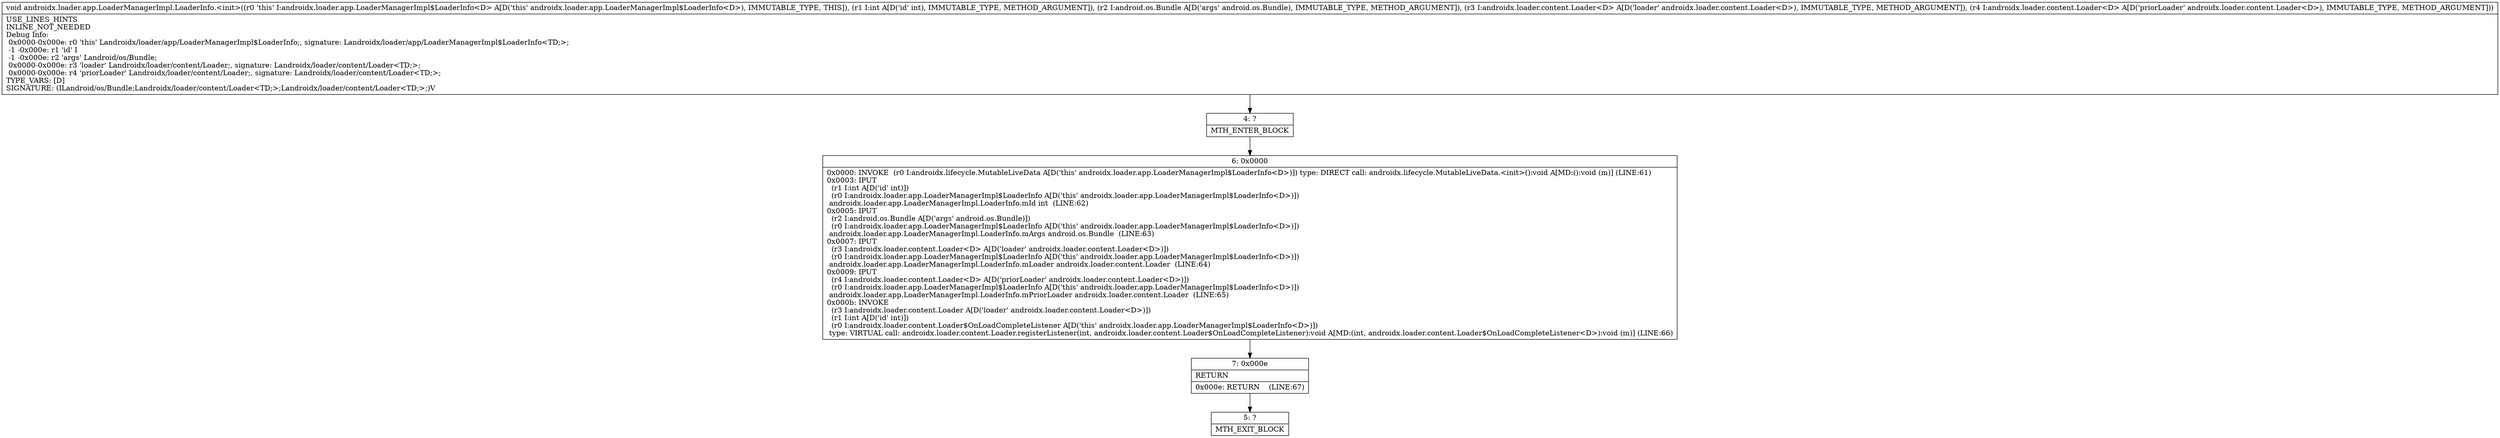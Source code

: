 digraph "CFG forandroidx.loader.app.LoaderManagerImpl.LoaderInfo.\<init\>(ILandroid\/os\/Bundle;Landroidx\/loader\/content\/Loader;Landroidx\/loader\/content\/Loader;)V" {
Node_4 [shape=record,label="{4\:\ ?|MTH_ENTER_BLOCK\l}"];
Node_6 [shape=record,label="{6\:\ 0x0000|0x0000: INVOKE  (r0 I:androidx.lifecycle.MutableLiveData A[D('this' androidx.loader.app.LoaderManagerImpl$LoaderInfo\<D\>)]) type: DIRECT call: androidx.lifecycle.MutableLiveData.\<init\>():void A[MD:():void (m)] (LINE:61)\l0x0003: IPUT  \l  (r1 I:int A[D('id' int)])\l  (r0 I:androidx.loader.app.LoaderManagerImpl$LoaderInfo A[D('this' androidx.loader.app.LoaderManagerImpl$LoaderInfo\<D\>)])\l androidx.loader.app.LoaderManagerImpl.LoaderInfo.mId int  (LINE:62)\l0x0005: IPUT  \l  (r2 I:android.os.Bundle A[D('args' android.os.Bundle)])\l  (r0 I:androidx.loader.app.LoaderManagerImpl$LoaderInfo A[D('this' androidx.loader.app.LoaderManagerImpl$LoaderInfo\<D\>)])\l androidx.loader.app.LoaderManagerImpl.LoaderInfo.mArgs android.os.Bundle  (LINE:63)\l0x0007: IPUT  \l  (r3 I:androidx.loader.content.Loader\<D\> A[D('loader' androidx.loader.content.Loader\<D\>)])\l  (r0 I:androidx.loader.app.LoaderManagerImpl$LoaderInfo A[D('this' androidx.loader.app.LoaderManagerImpl$LoaderInfo\<D\>)])\l androidx.loader.app.LoaderManagerImpl.LoaderInfo.mLoader androidx.loader.content.Loader  (LINE:64)\l0x0009: IPUT  \l  (r4 I:androidx.loader.content.Loader\<D\> A[D('priorLoader' androidx.loader.content.Loader\<D\>)])\l  (r0 I:androidx.loader.app.LoaderManagerImpl$LoaderInfo A[D('this' androidx.loader.app.LoaderManagerImpl$LoaderInfo\<D\>)])\l androidx.loader.app.LoaderManagerImpl.LoaderInfo.mPriorLoader androidx.loader.content.Loader  (LINE:65)\l0x000b: INVOKE  \l  (r3 I:androidx.loader.content.Loader A[D('loader' androidx.loader.content.Loader\<D\>)])\l  (r1 I:int A[D('id' int)])\l  (r0 I:androidx.loader.content.Loader$OnLoadCompleteListener A[D('this' androidx.loader.app.LoaderManagerImpl$LoaderInfo\<D\>)])\l type: VIRTUAL call: androidx.loader.content.Loader.registerListener(int, androidx.loader.content.Loader$OnLoadCompleteListener):void A[MD:(int, androidx.loader.content.Loader$OnLoadCompleteListener\<D\>):void (m)] (LINE:66)\l}"];
Node_7 [shape=record,label="{7\:\ 0x000e|RETURN\l|0x000e: RETURN    (LINE:67)\l}"];
Node_5 [shape=record,label="{5\:\ ?|MTH_EXIT_BLOCK\l}"];
MethodNode[shape=record,label="{void androidx.loader.app.LoaderManagerImpl.LoaderInfo.\<init\>((r0 'this' I:androidx.loader.app.LoaderManagerImpl$LoaderInfo\<D\> A[D('this' androidx.loader.app.LoaderManagerImpl$LoaderInfo\<D\>), IMMUTABLE_TYPE, THIS]), (r1 I:int A[D('id' int), IMMUTABLE_TYPE, METHOD_ARGUMENT]), (r2 I:android.os.Bundle A[D('args' android.os.Bundle), IMMUTABLE_TYPE, METHOD_ARGUMENT]), (r3 I:androidx.loader.content.Loader\<D\> A[D('loader' androidx.loader.content.Loader\<D\>), IMMUTABLE_TYPE, METHOD_ARGUMENT]), (r4 I:androidx.loader.content.Loader\<D\> A[D('priorLoader' androidx.loader.content.Loader\<D\>), IMMUTABLE_TYPE, METHOD_ARGUMENT]))  | USE_LINES_HINTS\lINLINE_NOT_NEEDED\lDebug Info:\l  0x0000\-0x000e: r0 'this' Landroidx\/loader\/app\/LoaderManagerImpl$LoaderInfo;, signature: Landroidx\/loader\/app\/LoaderManagerImpl$LoaderInfo\<TD;\>;\l  \-1 \-0x000e: r1 'id' I\l  \-1 \-0x000e: r2 'args' Landroid\/os\/Bundle;\l  0x0000\-0x000e: r3 'loader' Landroidx\/loader\/content\/Loader;, signature: Landroidx\/loader\/content\/Loader\<TD;\>;\l  0x0000\-0x000e: r4 'priorLoader' Landroidx\/loader\/content\/Loader;, signature: Landroidx\/loader\/content\/Loader\<TD;\>;\lTYPE_VARS: [D]\lSIGNATURE: (ILandroid\/os\/Bundle;Landroidx\/loader\/content\/Loader\<TD;\>;Landroidx\/loader\/content\/Loader\<TD;\>;)V\l}"];
MethodNode -> Node_4;Node_4 -> Node_6;
Node_6 -> Node_7;
Node_7 -> Node_5;
}

